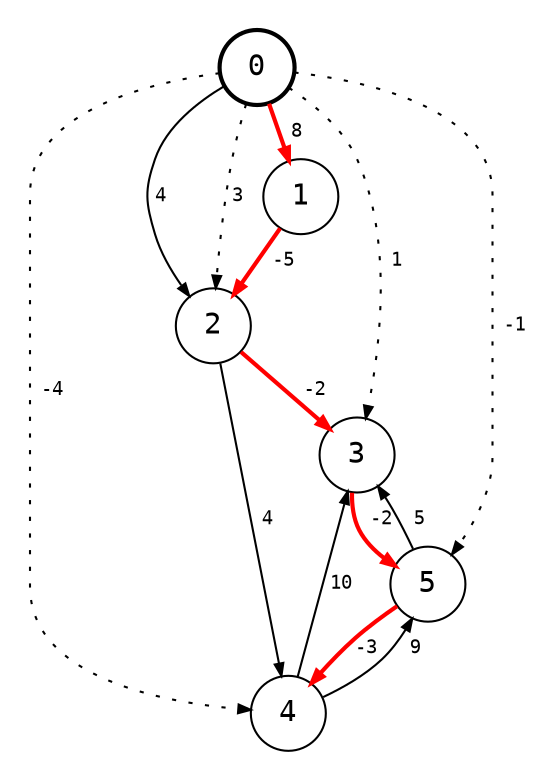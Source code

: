 digraph {
    node [shape=circle, fontname="monospace"];
    edge [arrowsize=0.6, fontname="monospace", fontsize=9];
    layout=dot;
    pad=0.2;
    ranksep=0.2;

    0 [style=bold];

    0 -> 1 [label=" 8", color=red, style=bold];
    0 -> 2 [label="4"];
    1 -> 2 [label=" -5", color=red, style=bold];
    2 -> 3 [label=" -2", color=red, style=bold];
    2 -> 4 [label=" 4"];
    3 -> 5 [label=" -2", color=red, style=bold];
    4 -> 3 [label="10"];
    4 -> 5 [label=" 9"];
    5 -> 3 [label=" 5"];
    5 -> 4 [label="-3", color=red, style=bold];

    0 -> 2 [label="3", style=dotted];
    0 -> 3 [label=" 1", style=dotted];
    0 -> 4 [label=" -4", style=dotted];
    0 -> 5 [label=" -1", style=dotted];
}